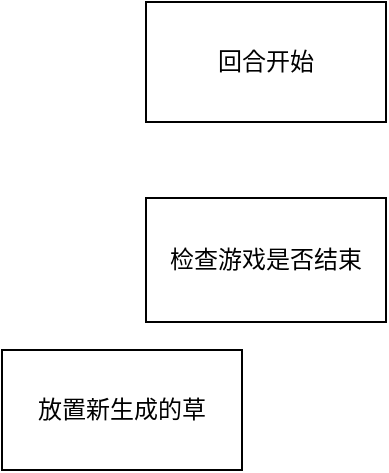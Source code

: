<mxfile version="26.0.6">
  <diagram name="第 1 页" id="2Br9nc49Jg9WiYpjVA3y">
    <mxGraphModel dx="420" dy="767" grid="0" gridSize="10" guides="1" tooltips="1" connect="1" arrows="1" fold="1" page="0" pageScale="1" pageWidth="827" pageHeight="1169" math="0" shadow="0">
      <root>
        <mxCell id="0" />
        <mxCell id="1" parent="0" />
        <mxCell id="PevXTQub8zok8tY5BlQt-1" value="回合开始" style="whiteSpace=wrap;html=1;" vertex="1" parent="1">
          <mxGeometry x="140" y="164" width="120" height="60" as="geometry" />
        </mxCell>
        <mxCell id="PevXTQub8zok8tY5BlQt-2" value="检查游戏是否结束" style="whiteSpace=wrap;html=1;" vertex="1" parent="1">
          <mxGeometry x="140" y="262" width="120" height="62" as="geometry" />
        </mxCell>
        <mxCell id="PevXTQub8zok8tY5BlQt-3" value="放置新生成的草" style="whiteSpace=wrap;html=1;" vertex="1" parent="1">
          <mxGeometry x="68" y="338" width="120" height="60" as="geometry" />
        </mxCell>
      </root>
    </mxGraphModel>
  </diagram>
</mxfile>
